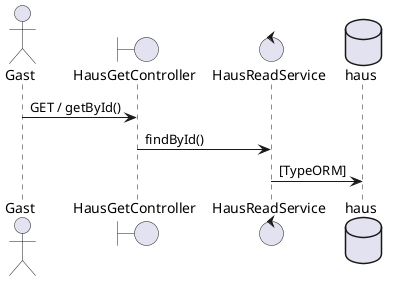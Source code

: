 @startuml Sequenzdiagramm

actor Gast

boundary HausGetController
control HausReadService
database haus

Gast -> HausGetController : GET / getById()
HausGetController -> HausReadService: findById()
HausReadService -> haus: [TypeORM]

@enduml
